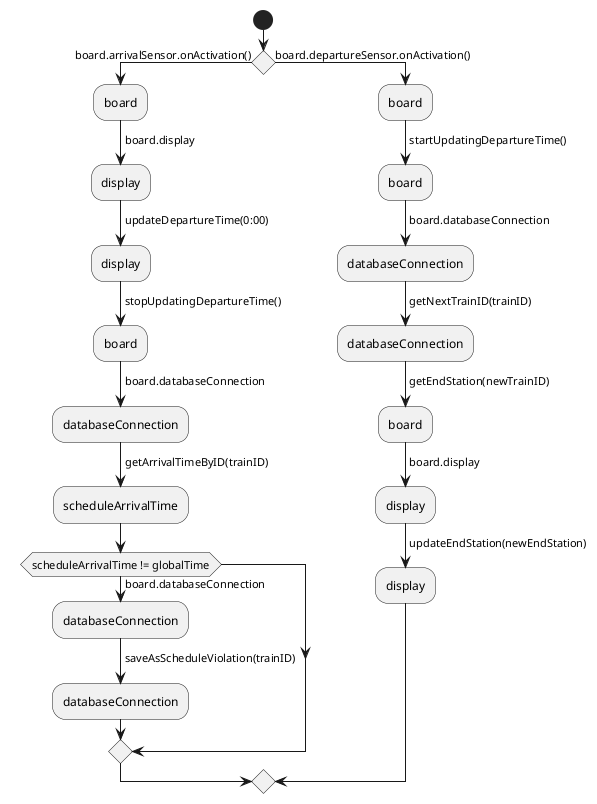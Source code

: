 @startuml
start
if () then
	-> board.arrivalSensor.onActivation();
	:board;
	-> board.display;
	:display;
	-> updateDepartureTime(0:00);
	:display;
	-> stopUpdatingDepartureTime();
	:board;
	-> board.databaseConnection;
	:databaseConnection;
	-> getArrivalTimeByID(trainID);
	:scheduleArrivalTime;
	if (scheduleArrivalTime != globalTime) then
		-> board.databaseConnection;
		:databaseConnection;
		-> saveAsScheduleViolation(trainID);
		:databaseConnection;
	endif
else
	-> board.departureSensor.onActivation();
	:board;
	-> startUpdatingDepartureTime();
	:board;
	-> board.databaseConnection;
	:databaseConnection;
	-> getNextTrainID(trainID);
	:databaseConnection;
	-> getEndStation(newTrainID);	
	:board;
	-> board.display;
	:display;
	-> updateEndStation(newEndStation);
	:display;
endif
@enduml